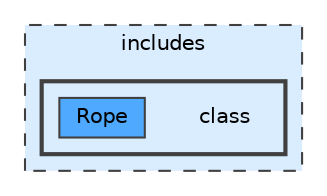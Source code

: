 digraph "includes/class"
{
 // LATEX_PDF_SIZE
  bgcolor="transparent";
  edge [fontname=Helvetica,fontsize=10,labelfontname=Helvetica,labelfontsize=10];
  node [fontname=Helvetica,fontsize=10,shape=box,height=0.2,width=0.4];
  compound=true
  subgraph clusterdir_09e761304027c904456130627fd4dcf5 {
    graph [ bgcolor="#daedff", pencolor="grey25", label="includes", fontname=Helvetica,fontsize=10 style="filled,dashed", URL="dir_09e761304027c904456130627fd4dcf5.html",tooltip=""]
  subgraph clusterdir_6b079f5d9ee168c5f829c0b23b1fe689 {
    graph [ bgcolor="#daedff", pencolor="grey25", label="", fontname=Helvetica,fontsize=10 style="filled,bold", URL="dir_6b079f5d9ee168c5f829c0b23b1fe689.html",tooltip=""]
    dir_6b079f5d9ee168c5f829c0b23b1fe689 [shape=plaintext, label="class"];
  dir_5faaa3adc566809cca79725636185284 [label="Rope", fillcolor="#4ea9ff", color="grey25", style="filled", URL="dir_5faaa3adc566809cca79725636185284.html",tooltip=""];
  }
  }
}
